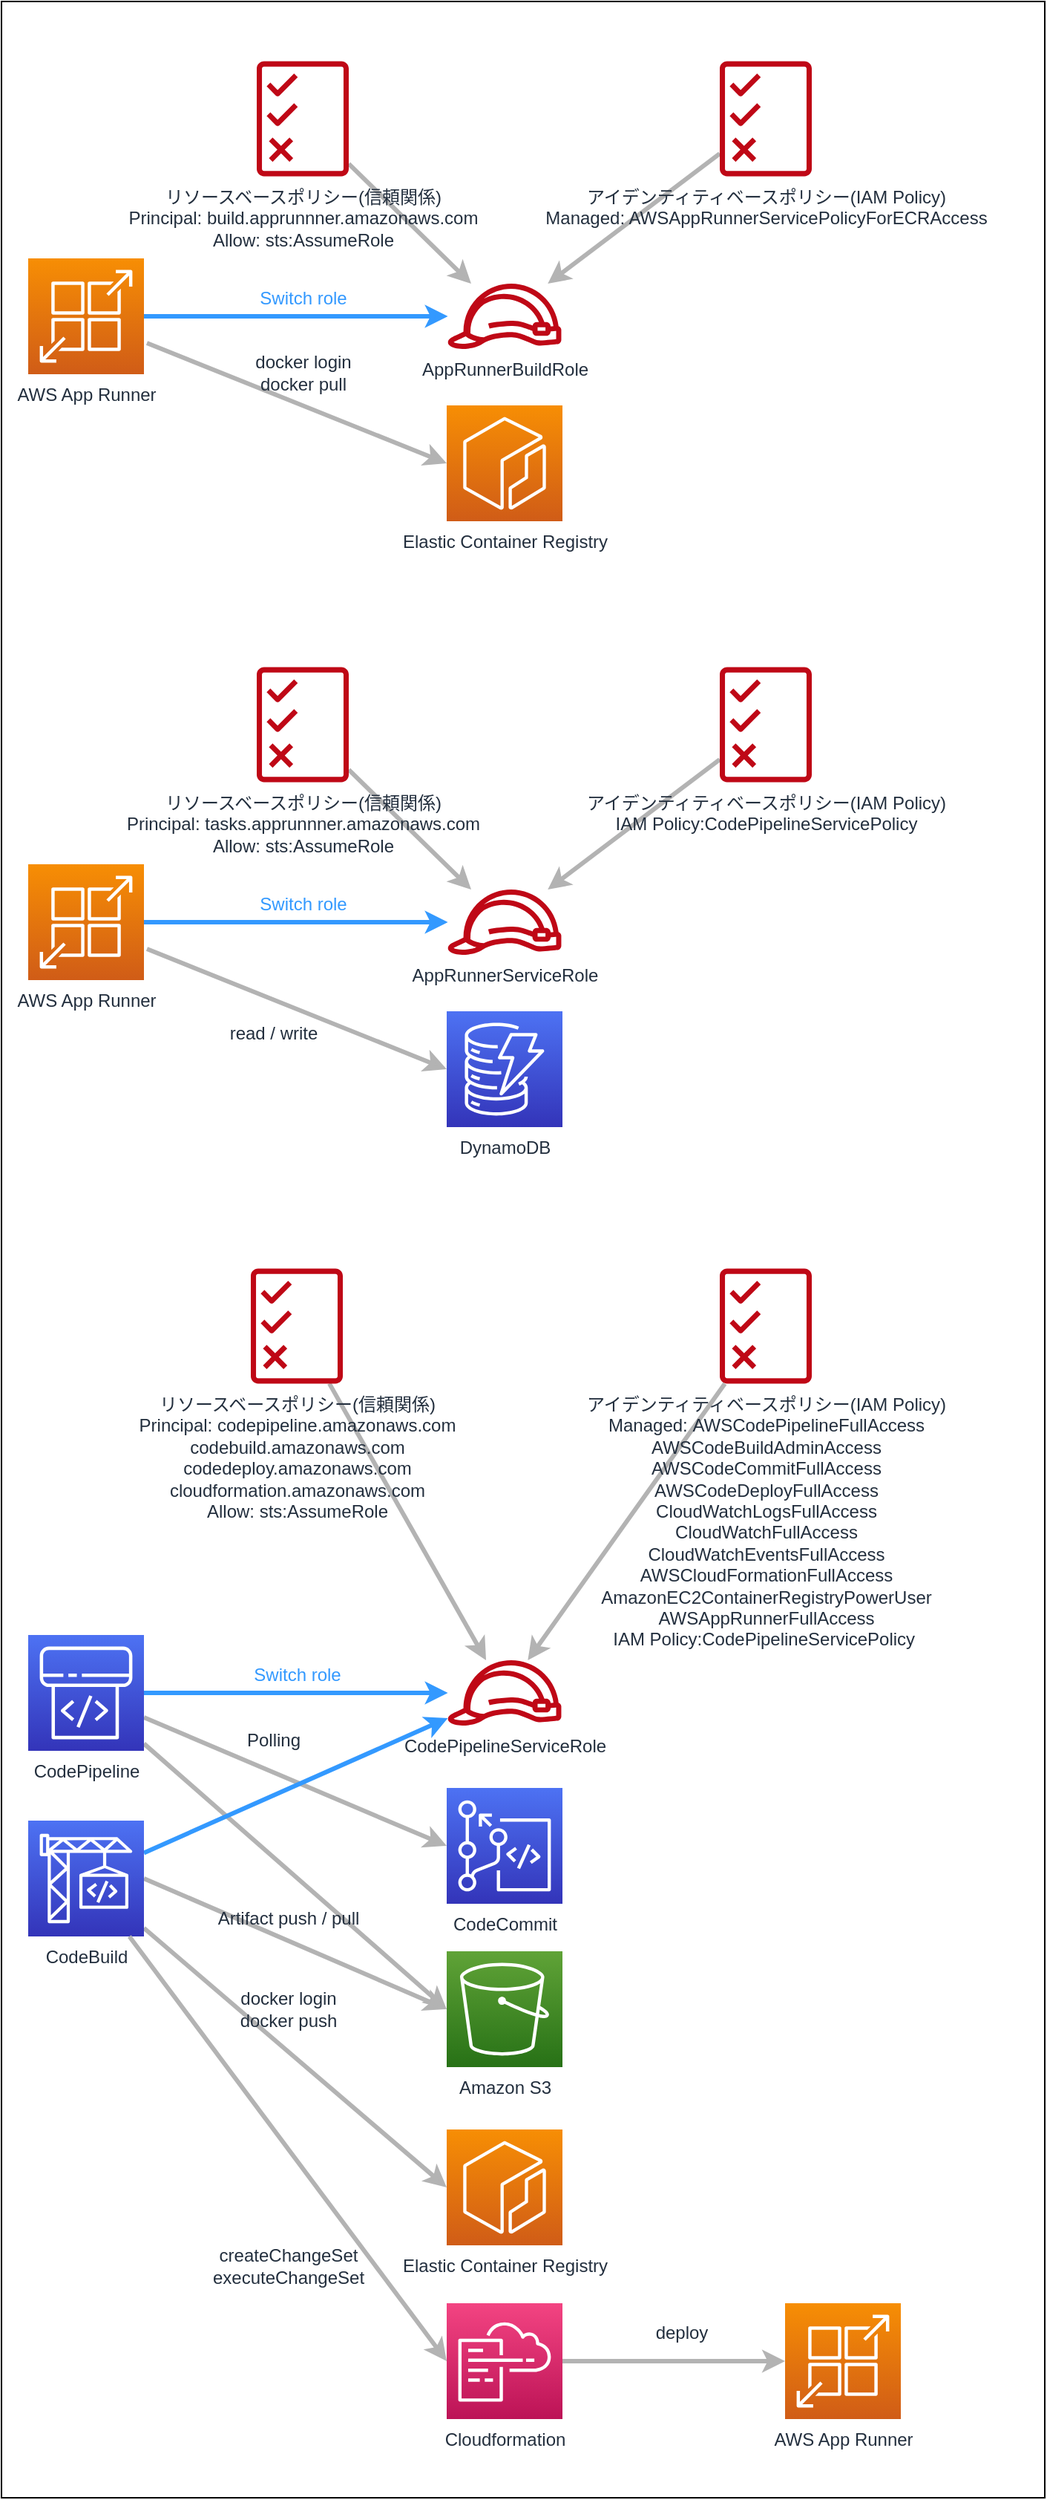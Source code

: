 <mxfile>
    <diagram id="frM4JMMQJfxi3wH64Hf9" name="ページ1">
        <mxGraphModel dx="1118" dy="1644" grid="1" gridSize="10" guides="1" tooltips="1" connect="1" arrows="1" fold="1" page="1" pageScale="1" pageWidth="827" pageHeight="1169" math="0" shadow="0">
            <root>
                <mxCell id="0"/>
                <mxCell id="1" parent="0"/>
                <mxCell id="3" value="" style="rounded=0;whiteSpace=wrap;html=1;fillColor=#FFFFFF;" parent="1" vertex="1">
                    <mxGeometry x="62" y="-540" width="703" height="1681" as="geometry"/>
                </mxCell>
                <mxCell id="16" style="edgeStyle=none;html=1;fontColor=#232F3E;strokeColor=#B3B3B3;strokeWidth=3;entryX=0;entryY=0.5;entryDx=0;entryDy=0;entryPerimeter=0;" parent="1" target="11" edge="1">
                    <mxGeometry relative="1" as="geometry">
                        <mxPoint x="160" y="98" as="sourcePoint"/>
                        <mxPoint x="362" y="179" as="targetPoint"/>
                    </mxGeometry>
                </mxCell>
                <mxCell id="2" value="AppRunnerServiceRole" style="sketch=0;outlineConnect=0;fontColor=#232F3E;gradientColor=none;fillColor=#BF0816;strokeColor=none;dashed=0;verticalLabelPosition=bottom;verticalAlign=top;align=center;html=1;fontSize=12;fontStyle=0;aspect=fixed;pointerEvents=1;shape=mxgraph.aws4.role;" parent="1" vertex="1">
                    <mxGeometry x="362" y="58" width="78" height="44" as="geometry"/>
                </mxCell>
                <mxCell id="5" value="CodePipelineServiceRole" style="sketch=0;outlineConnect=0;fontColor=#232F3E;gradientColor=none;fillColor=#BF0816;strokeColor=none;dashed=0;verticalLabelPosition=bottom;verticalAlign=top;align=center;html=1;fontSize=12;fontStyle=0;aspect=fixed;pointerEvents=1;shape=mxgraph.aws4.role;" parent="1" vertex="1">
                    <mxGeometry x="362" y="577" width="78" height="44" as="geometry"/>
                </mxCell>
                <mxCell id="24" style="edgeStyle=none;html=1;fontColor=#232F3E;strokeColor=#3399FF;strokeWidth=3;" parent="1" source="6" target="5" edge="1">
                    <mxGeometry relative="1" as="geometry"/>
                </mxCell>
                <mxCell id="27" style="edgeStyle=none;html=1;entryX=0;entryY=0.5;entryDx=0;entryDy=0;entryPerimeter=0;fontColor=#232F3E;strokeColor=#B3B3B3;strokeWidth=3;" parent="1" source="6" target="26" edge="1">
                    <mxGeometry relative="1" as="geometry"/>
                </mxCell>
                <mxCell id="39" style="edgeStyle=none;html=1;entryX=0;entryY=0.5;entryDx=0;entryDy=0;entryPerimeter=0;fontColor=#232F3E;strokeColor=#B3B3B3;strokeWidth=3;" parent="1" source="6" target="38" edge="1">
                    <mxGeometry relative="1" as="geometry"/>
                </mxCell>
                <mxCell id="6" value="CodePipeline" style="sketch=0;points=[[0,0,0],[0.25,0,0],[0.5,0,0],[0.75,0,0],[1,0,0],[0,1,0],[0.25,1,0],[0.5,1,0],[0.75,1,0],[1,1,0],[0,0.25,0],[0,0.5,0],[0,0.75,0],[1,0.25,0],[1,0.5,0],[1,0.75,0]];outlineConnect=0;fontColor=#232F3E;gradientColor=#4D72F3;gradientDirection=north;fillColor=#3334B9;strokeColor=#ffffff;dashed=0;verticalLabelPosition=bottom;verticalAlign=top;align=center;html=1;fontSize=12;fontStyle=0;aspect=fixed;shape=mxgraph.aws4.resourceIcon;resIcon=mxgraph.aws4.codepipeline;" parent="1" vertex="1">
                    <mxGeometry x="80" y="560" width="78" height="78" as="geometry"/>
                </mxCell>
                <mxCell id="25" style="edgeStyle=none;html=1;fontColor=#232F3E;strokeColor=#3399FF;strokeWidth=3;" parent="1" source="7" target="5" edge="1">
                    <mxGeometry relative="1" as="geometry"/>
                </mxCell>
                <mxCell id="28" style="edgeStyle=none;html=1;fontColor=#232F3E;strokeColor=#B3B3B3;strokeWidth=3;entryX=0;entryY=0.5;entryDx=0;entryDy=0;entryPerimeter=0;exitX=1;exitY=0.5;exitDx=0;exitDy=0;exitPerimeter=0;" parent="1" source="7" target="26" edge="1">
                    <mxGeometry relative="1" as="geometry"/>
                </mxCell>
                <mxCell id="42" style="edgeStyle=none;html=1;entryX=0;entryY=0.5;entryDx=0;entryDy=0;entryPerimeter=0;fontColor=#232F3E;strokeColor=#B3B3B3;strokeWidth=3;" parent="1" source="7" target="41" edge="1">
                    <mxGeometry relative="1" as="geometry"/>
                </mxCell>
                <mxCell id="7" value="CodeBuild" style="sketch=0;points=[[0,0,0],[0.25,0,0],[0.5,0,0],[0.75,0,0],[1,0,0],[0,1,0],[0.25,1,0],[0.5,1,0],[0.75,1,0],[1,1,0],[0,0.25,0],[0,0.5,0],[0,0.75,0],[1,0.25,0],[1,0.5,0],[1,0.75,0]];outlineConnect=0;fontColor=#232F3E;gradientColor=#4D72F3;gradientDirection=north;fillColor=#3334B9;strokeColor=#ffffff;dashed=0;verticalLabelPosition=bottom;verticalAlign=top;align=center;html=1;fontSize=12;fontStyle=0;aspect=fixed;shape=mxgraph.aws4.resourceIcon;resIcon=mxgraph.aws4.codebuild;" parent="1" vertex="1">
                    <mxGeometry x="80" y="685" width="78" height="78" as="geometry"/>
                </mxCell>
                <mxCell id="12" style="edgeStyle=none;html=1;strokeWidth=3;strokeColor=#3399FF;" parent="1" source="8" target="2" edge="1">
                    <mxGeometry relative="1" as="geometry"/>
                </mxCell>
                <mxCell id="8" value="AWS App Runner" style="sketch=0;points=[[0,0,0],[0.25,0,0],[0.5,0,0],[0.75,0,0],[1,0,0],[0,1,0],[0.25,1,0],[0.5,1,0],[0.75,1,0],[1,1,0],[0,0.25,0],[0,0.5,0],[0,0.75,0],[1,0.25,0],[1,0.5,0],[1,0.75,0]];outlineConnect=0;fontColor=#232F3E;gradientColor=#F78E04;gradientDirection=north;fillColor=#D05C17;strokeColor=#ffffff;dashed=0;verticalLabelPosition=bottom;verticalAlign=top;align=center;html=1;fontSize=12;fontStyle=0;aspect=fixed;shape=mxgraph.aws4.resourceIcon;resIcon=mxgraph.aws4.app_runner;" parent="1" vertex="1">
                    <mxGeometry x="80" y="41" width="78" height="78" as="geometry"/>
                </mxCell>
                <mxCell id="11" value="DynamoDB" style="sketch=0;points=[[0,0,0],[0.25,0,0],[0.5,0,0],[0.75,0,0],[1,0,0],[0,1,0],[0.25,1,0],[0.5,1,0],[0.75,1,0],[1,1,0],[0,0.25,0],[0,0.5,0],[0,0.75,0],[1,0.25,0],[1,0.5,0],[1,0.75,0]];outlineConnect=0;fontColor=#232F3E;gradientColor=#4D72F3;gradientDirection=north;fillColor=#3334B9;strokeColor=#ffffff;dashed=0;verticalLabelPosition=bottom;verticalAlign=top;align=center;html=1;fontSize=12;fontStyle=0;aspect=fixed;shape=mxgraph.aws4.resourceIcon;resIcon=mxgraph.aws4.dynamodb;" parent="1" vertex="1">
                    <mxGeometry x="362" y="140" width="78" height="78" as="geometry"/>
                </mxCell>
                <mxCell id="17" value="Switch role" style="text;html=1;align=center;verticalAlign=middle;resizable=0;points=[];autosize=1;strokeColor=none;fillColor=none;fontColor=#3399FF;" parent="1" vertex="1">
                    <mxGeometry x="230" y="58" width="70" height="20" as="geometry"/>
                </mxCell>
                <mxCell id="18" value="read / write" style="text;html=1;align=center;verticalAlign=middle;resizable=0;points=[];autosize=1;strokeColor=none;fillColor=none;fontColor=#232F3E;" parent="1" vertex="1">
                    <mxGeometry x="210" y="145" width="70" height="20" as="geometry"/>
                </mxCell>
                <mxCell id="23" style="edgeStyle=none;html=1;fontColor=#232F3E;strokeColor=#B3B3B3;strokeWidth=3;" parent="1" source="19" target="2" edge="1">
                    <mxGeometry relative="1" as="geometry"/>
                </mxCell>
                <mxCell id="19" value="リソースベースポリシー(信頼関係)&lt;br&gt;Principal: tasks.apprunnner.amazonaws.com&lt;br&gt;Allow: sts:AssumeRole" style="sketch=0;outlineConnect=0;fontColor=#232F3E;gradientColor=none;fillColor=#BF0816;strokeColor=none;dashed=0;verticalLabelPosition=bottom;verticalAlign=top;align=center;html=1;fontSize=12;fontStyle=0;aspect=fixed;pointerEvents=1;shape=mxgraph.aws4.permissions;" parent="1" vertex="1">
                    <mxGeometry x="234" y="-92" width="62" height="78" as="geometry"/>
                </mxCell>
                <mxCell id="22" style="edgeStyle=none;html=1;fontColor=#232F3E;strokeColor=#B3B3B3;strokeWidth=3;" parent="1" source="20" target="2" edge="1">
                    <mxGeometry relative="1" as="geometry"/>
                </mxCell>
                <mxCell id="20" value="アイデンティティベースポリシー(IAM Policy)&lt;br&gt;IAM Policy:CodePipelineServicePolicy" style="sketch=0;outlineConnect=0;fontColor=#232F3E;gradientColor=none;fillColor=#BF0816;strokeColor=none;dashed=0;verticalLabelPosition=bottom;verticalAlign=top;align=center;html=1;fontSize=12;fontStyle=0;aspect=fixed;pointerEvents=1;shape=mxgraph.aws4.permissions;" parent="1" vertex="1">
                    <mxGeometry x="546" y="-92" width="62" height="78" as="geometry"/>
                </mxCell>
                <mxCell id="26" value="Amazon S3" style="sketch=0;points=[[0,0,0],[0.25,0,0],[0.5,0,0],[0.75,0,0],[1,0,0],[0,1,0],[0.25,1,0],[0.5,1,0],[0.75,1,0],[1,1,0],[0,0.25,0],[0,0.5,0],[0,0.75,0],[1,0.25,0],[1,0.5,0],[1,0.75,0]];outlineConnect=0;fontColor=#232F3E;gradientColor=#60A337;gradientDirection=north;fillColor=#277116;strokeColor=#ffffff;dashed=0;verticalLabelPosition=bottom;verticalAlign=top;align=center;html=1;fontSize=12;fontStyle=0;aspect=fixed;shape=mxgraph.aws4.resourceIcon;resIcon=mxgraph.aws4.s3;" parent="1" vertex="1">
                    <mxGeometry x="362" y="773" width="78" height="78" as="geometry"/>
                </mxCell>
                <mxCell id="29" value="Switch role" style="text;html=1;align=center;verticalAlign=middle;resizable=0;points=[];autosize=1;strokeColor=none;fillColor=none;fontColor=#3399FF;" parent="1" vertex="1">
                    <mxGeometry x="226" y="577" width="70" height="20" as="geometry"/>
                </mxCell>
                <mxCell id="30" value="Artifact push / pull" style="text;html=1;align=center;verticalAlign=middle;resizable=0;points=[];autosize=1;strokeColor=none;fillColor=none;fontColor=#232F3E;" parent="1" vertex="1">
                    <mxGeometry x="200" y="741" width="110" height="20" as="geometry"/>
                </mxCell>
                <mxCell id="37" style="edgeStyle=none;html=1;fontColor=#232F3E;strokeColor=#B3B3B3;strokeWidth=3;" parent="1" source="32" target="5" edge="1">
                    <mxGeometry relative="1" as="geometry"/>
                </mxCell>
                <mxCell id="32" value="リソースベースポリシー(信頼関係)&lt;br&gt;Principal: codepipeline.amazonaws.com&lt;br&gt;codebuild.amazonaws.com&lt;br&gt;codedeploy.amazonaws.com&lt;br&gt;cloudformation.amazonaws.com&lt;br&gt;Allow: sts:AssumeRole" style="sketch=0;outlineConnect=0;fontColor=#232F3E;gradientColor=none;fillColor=#BF0816;strokeColor=none;dashed=0;verticalLabelPosition=bottom;verticalAlign=top;align=center;html=1;fontSize=12;fontStyle=0;aspect=fixed;pointerEvents=1;shape=mxgraph.aws4.permissions;" parent="1" vertex="1">
                    <mxGeometry x="230" y="313" width="62" height="78" as="geometry"/>
                </mxCell>
                <mxCell id="36" style="edgeStyle=none;html=1;fontColor=#232F3E;strokeColor=#B3B3B3;strokeWidth=3;" parent="1" source="33" target="5" edge="1">
                    <mxGeometry relative="1" as="geometry"/>
                </mxCell>
                <mxCell id="33" value="アイデンティティベースポリシー(IAM Policy)&lt;br&gt;Managed:&amp;nbsp;&lt;span&gt;AWSCodePipelineFullAccess&lt;/span&gt;&lt;div&gt;AWSCodeBuildAdminAccess&lt;/div&gt;&lt;div&gt;AWSCodeCommitFullAccess&lt;/div&gt;&lt;div&gt;AWSCodeDeployFullAccess&lt;/div&gt;&lt;div&gt;CloudWatchLogsFullAccess&lt;/div&gt;&lt;div&gt;CloudWatchFullAccess&lt;/div&gt;&lt;div&gt;CloudWatchEventsFullAccess&lt;/div&gt;&lt;div&gt;AWSCloudFormationFullAccess&lt;/div&gt;&lt;div&gt;AmazonEC2ContainerRegistryPowerUser&lt;/div&gt;&lt;div&gt;AWSAppRunnerFullAccess&lt;br&gt;&lt;/div&gt;&lt;div&gt;IAM Policy:CodePipelineServicePolicy&amp;nbsp;&lt;/div&gt;" style="sketch=0;outlineConnect=0;fontColor=#232F3E;gradientColor=none;fillColor=#BF0816;strokeColor=none;dashed=0;verticalLabelPosition=bottom;verticalAlign=top;align=center;html=1;fontSize=12;fontStyle=0;aspect=fixed;pointerEvents=1;shape=mxgraph.aws4.permissions;" parent="1" vertex="1">
                    <mxGeometry x="546" y="313" width="62" height="78" as="geometry"/>
                </mxCell>
                <mxCell id="38" value="CodeCommit" style="sketch=0;points=[[0,0,0],[0.25,0,0],[0.5,0,0],[0.75,0,0],[1,0,0],[0,1,0],[0.25,1,0],[0.5,1,0],[0.75,1,0],[1,1,0],[0,0.25,0],[0,0.5,0],[0,0.75,0],[1,0.25,0],[1,0.5,0],[1,0.75,0]];outlineConnect=0;fontColor=#232F3E;gradientColor=#4D72F3;gradientDirection=north;fillColor=#3334B9;strokeColor=#ffffff;dashed=0;verticalLabelPosition=bottom;verticalAlign=top;align=center;html=1;fontSize=12;fontStyle=0;aspect=fixed;shape=mxgraph.aws4.resourceIcon;resIcon=mxgraph.aws4.codecommit;" parent="1" vertex="1">
                    <mxGeometry x="362" y="663" width="78" height="78" as="geometry"/>
                </mxCell>
                <mxCell id="40" value="Polling" style="text;html=1;align=center;verticalAlign=middle;resizable=0;points=[];autosize=1;strokeColor=none;fillColor=none;fontColor=#232F3E;" parent="1" vertex="1">
                    <mxGeometry x="220" y="621" width="50" height="20" as="geometry"/>
                </mxCell>
                <mxCell id="41" value="Elastic Container Registry" style="sketch=0;points=[[0,0,0],[0.25,0,0],[0.5,0,0],[0.75,0,0],[1,0,0],[0,1,0],[0.25,1,0],[0.5,1,0],[0.75,1,0],[1,1,0],[0,0.25,0],[0,0.5,0],[0,0.75,0],[1,0.25,0],[1,0.5,0],[1,0.75,0]];outlineConnect=0;fontColor=#232F3E;gradientColor=#F78E04;gradientDirection=north;fillColor=#D05C17;strokeColor=#ffffff;dashed=0;verticalLabelPosition=bottom;verticalAlign=top;align=center;html=1;fontSize=12;fontStyle=0;aspect=fixed;shape=mxgraph.aws4.resourceIcon;resIcon=mxgraph.aws4.ecr;" parent="1" vertex="1">
                    <mxGeometry x="362" y="893" width="78" height="78" as="geometry"/>
                </mxCell>
                <mxCell id="43" value="docker login&lt;br&gt;docker push" style="text;html=1;align=center;verticalAlign=middle;resizable=0;points=[];autosize=1;strokeColor=none;fillColor=none;fontColor=#232F3E;" parent="1" vertex="1">
                    <mxGeometry x="215" y="797" width="80" height="30" as="geometry"/>
                </mxCell>
                <mxCell id="50" style="edgeStyle=none;html=1;entryX=0;entryY=0.5;entryDx=0;entryDy=0;entryPerimeter=0;fontColor=#232F3E;strokeColor=#B3B3B3;strokeWidth=3;" parent="1" target="54" edge="1">
                    <mxGeometry relative="1" as="geometry">
                        <mxPoint x="160" y="-310" as="sourcePoint"/>
                    </mxGeometry>
                </mxCell>
                <mxCell id="51" value="AppRunnerBuildRole" style="sketch=0;outlineConnect=0;fontColor=#232F3E;gradientColor=none;fillColor=#BF0816;strokeColor=none;dashed=0;verticalLabelPosition=bottom;verticalAlign=top;align=center;html=1;fontSize=12;fontStyle=0;aspect=fixed;pointerEvents=1;shape=mxgraph.aws4.role;" parent="1" vertex="1">
                    <mxGeometry x="362" y="-350" width="78" height="44" as="geometry"/>
                </mxCell>
                <mxCell id="52" style="edgeStyle=none;html=1;strokeWidth=3;strokeColor=#3399FF;" parent="1" source="53" target="51" edge="1">
                    <mxGeometry relative="1" as="geometry"/>
                </mxCell>
                <mxCell id="53" value="AWS App Runner" style="sketch=0;points=[[0,0,0],[0.25,0,0],[0.5,0,0],[0.75,0,0],[1,0,0],[0,1,0],[0.25,1,0],[0.5,1,0],[0.75,1,0],[1,1,0],[0,0.25,0],[0,0.5,0],[0,0.75,0],[1,0.25,0],[1,0.5,0],[1,0.75,0]];outlineConnect=0;fontColor=#232F3E;gradientColor=#F78E04;gradientDirection=north;fillColor=#D05C17;strokeColor=#ffffff;dashed=0;verticalLabelPosition=bottom;verticalAlign=top;align=center;html=1;fontSize=12;fontStyle=0;aspect=fixed;shape=mxgraph.aws4.resourceIcon;resIcon=mxgraph.aws4.app_runner;" parent="1" vertex="1">
                    <mxGeometry x="80" y="-367" width="78" height="78" as="geometry"/>
                </mxCell>
                <mxCell id="54" value="Elastic Container Registry" style="sketch=0;points=[[0,0,0],[0.25,0,0],[0.5,0,0],[0.75,0,0],[1,0,0],[0,1,0],[0.25,1,0],[0.5,1,0],[0.75,1,0],[1,1,0],[0,0.25,0],[0,0.5,0],[0,0.75,0],[1,0.25,0],[1,0.5,0],[1,0.75,0]];outlineConnect=0;fontColor=#232F3E;gradientColor=#F78E04;gradientDirection=north;fillColor=#D05C17;strokeColor=#ffffff;dashed=0;verticalLabelPosition=bottom;verticalAlign=top;align=center;html=1;fontSize=12;fontStyle=0;aspect=fixed;shape=mxgraph.aws4.resourceIcon;resIcon=mxgraph.aws4.ecr;" parent="1" vertex="1">
                    <mxGeometry x="362" y="-268" width="78" height="78" as="geometry"/>
                </mxCell>
                <mxCell id="55" value="Switch role" style="text;html=1;align=center;verticalAlign=middle;resizable=0;points=[];autosize=1;strokeColor=none;fillColor=none;fontColor=#3399FF;" parent="1" vertex="1">
                    <mxGeometry x="230" y="-350" width="70" height="20" as="geometry"/>
                </mxCell>
                <mxCell id="56" value="docker login&lt;br&gt;docker pull" style="text;html=1;align=center;verticalAlign=middle;resizable=0;points=[];autosize=1;strokeColor=none;fillColor=none;fontColor=#232F3E;" parent="1" vertex="1">
                    <mxGeometry x="225" y="-305" width="80" height="30" as="geometry"/>
                </mxCell>
                <mxCell id="57" style="edgeStyle=none;html=1;fontColor=#232F3E;strokeColor=#B3B3B3;strokeWidth=3;" parent="1" source="58" target="51" edge="1">
                    <mxGeometry relative="1" as="geometry"/>
                </mxCell>
                <mxCell id="58" value="リソースベースポリシー(信頼関係)&lt;br&gt;Principal: build.apprunnner.amazonaws.com&lt;br&gt;Allow: sts:AssumeRole" style="sketch=0;outlineConnect=0;fontColor=#232F3E;gradientColor=none;fillColor=#BF0816;strokeColor=none;dashed=0;verticalLabelPosition=bottom;verticalAlign=top;align=center;html=1;fontSize=12;fontStyle=0;aspect=fixed;pointerEvents=1;shape=mxgraph.aws4.permissions;" parent="1" vertex="1">
                    <mxGeometry x="234" y="-500" width="62" height="78" as="geometry"/>
                </mxCell>
                <mxCell id="59" style="edgeStyle=none;html=1;fontColor=#232F3E;strokeColor=#B3B3B3;strokeWidth=3;" parent="1" source="60" target="51" edge="1">
                    <mxGeometry relative="1" as="geometry"/>
                </mxCell>
                <mxCell id="60" value="アイデンティティベースポリシー(IAM Policy)&lt;br&gt;Managed: AWSAppRunnerServicePolicyForECRAccess" style="sketch=0;outlineConnect=0;fontColor=#232F3E;gradientColor=none;fillColor=#BF0816;strokeColor=none;dashed=0;verticalLabelPosition=bottom;verticalAlign=top;align=center;html=1;fontSize=12;fontStyle=0;aspect=fixed;pointerEvents=1;shape=mxgraph.aws4.permissions;" parent="1" vertex="1">
                    <mxGeometry x="546" y="-500" width="62" height="78" as="geometry"/>
                </mxCell>
                <mxCell id="61" value="AWS App Runner" style="sketch=0;points=[[0,0,0],[0.25,0,0],[0.5,0,0],[0.75,0,0],[1,0,0],[0,1,0],[0.25,1,0],[0.5,1,0],[0.75,1,0],[1,1,0],[0,0.25,0],[0,0.5,0],[0,0.75,0],[1,0.25,0],[1,0.5,0],[1,0.75,0]];outlineConnect=0;fontColor=#232F3E;gradientColor=#F78E04;gradientDirection=north;fillColor=#D05C17;strokeColor=#ffffff;dashed=0;verticalLabelPosition=bottom;verticalAlign=top;align=center;html=1;fontSize=12;fontStyle=0;aspect=fixed;shape=mxgraph.aws4.resourceIcon;resIcon=mxgraph.aws4.app_runner;" vertex="1" parent="1">
                    <mxGeometry x="590" y="1010" width="78" height="78" as="geometry"/>
                </mxCell>
                <mxCell id="62" style="edgeStyle=none;html=1;entryX=0;entryY=0.5;entryDx=0;entryDy=0;entryPerimeter=0;fontColor=#232F3E;strokeColor=#B3B3B3;strokeWidth=3;" edge="1" parent="1" source="7" target="63">
                    <mxGeometry relative="1" as="geometry">
                        <mxPoint x="168" y="767.383" as="sourcePoint"/>
                        <mxPoint x="372" y="942" as="targetPoint"/>
                    </mxGeometry>
                </mxCell>
                <mxCell id="63" value="Cloudformation" style="sketch=0;points=[[0,0,0],[0.25,0,0],[0.5,0,0],[0.75,0,0],[1,0,0],[0,1,0],[0.25,1,0],[0.5,1,0],[0.75,1,0],[1,1,0],[0,0.25,0],[0,0.5,0],[0,0.75,0],[1,0.25,0],[1,0.5,0],[1,0.75,0]];points=[[0,0,0],[0.25,0,0],[0.5,0,0],[0.75,0,0],[1,0,0],[0,1,0],[0.25,1,0],[0.5,1,0],[0.75,1,0],[1,1,0],[0,0.25,0],[0,0.5,0],[0,0.75,0],[1,0.25,0],[1,0.5,0],[1,0.75,0]];outlineConnect=0;fontColor=#232F3E;gradientColor=#F34482;gradientDirection=north;fillColor=#BC1356;strokeColor=#ffffff;dashed=0;verticalLabelPosition=bottom;verticalAlign=top;align=center;html=1;fontSize=12;fontStyle=0;aspect=fixed;shape=mxgraph.aws4.resourceIcon;resIcon=mxgraph.aws4.cloudformation;" vertex="1" parent="1">
                    <mxGeometry x="362" y="1010" width="78" height="78" as="geometry"/>
                </mxCell>
                <mxCell id="65" style="edgeStyle=none;html=1;entryX=0;entryY=0.5;entryDx=0;entryDy=0;entryPerimeter=0;fontColor=#232F3E;strokeColor=#B3B3B3;strokeWidth=3;exitX=1;exitY=0.5;exitDx=0;exitDy=0;exitPerimeter=0;" edge="1" parent="1" source="63" target="61">
                    <mxGeometry relative="1" as="geometry">
                        <mxPoint x="142.705" y="773" as="sourcePoint"/>
                        <mxPoint x="229.5" y="1020" as="targetPoint"/>
                    </mxGeometry>
                </mxCell>
                <mxCell id="66" value="createChangeSet&lt;br&gt;executeChangeSet" style="text;html=1;align=center;verticalAlign=middle;resizable=0;points=[];autosize=1;strokeColor=none;fillColor=none;fontColor=#232F3E;" vertex="1" parent="1">
                    <mxGeometry x="195" y="970" width="120" height="30" as="geometry"/>
                </mxCell>
                <mxCell id="67" value="deploy" style="text;html=1;align=center;verticalAlign=middle;resizable=0;points=[];autosize=1;strokeColor=none;fillColor=none;fontColor=#232F3E;" vertex="1" parent="1">
                    <mxGeometry x="495" y="1020" width="50" height="20" as="geometry"/>
                </mxCell>
            </root>
        </mxGraphModel>
    </diagram>
</mxfile>